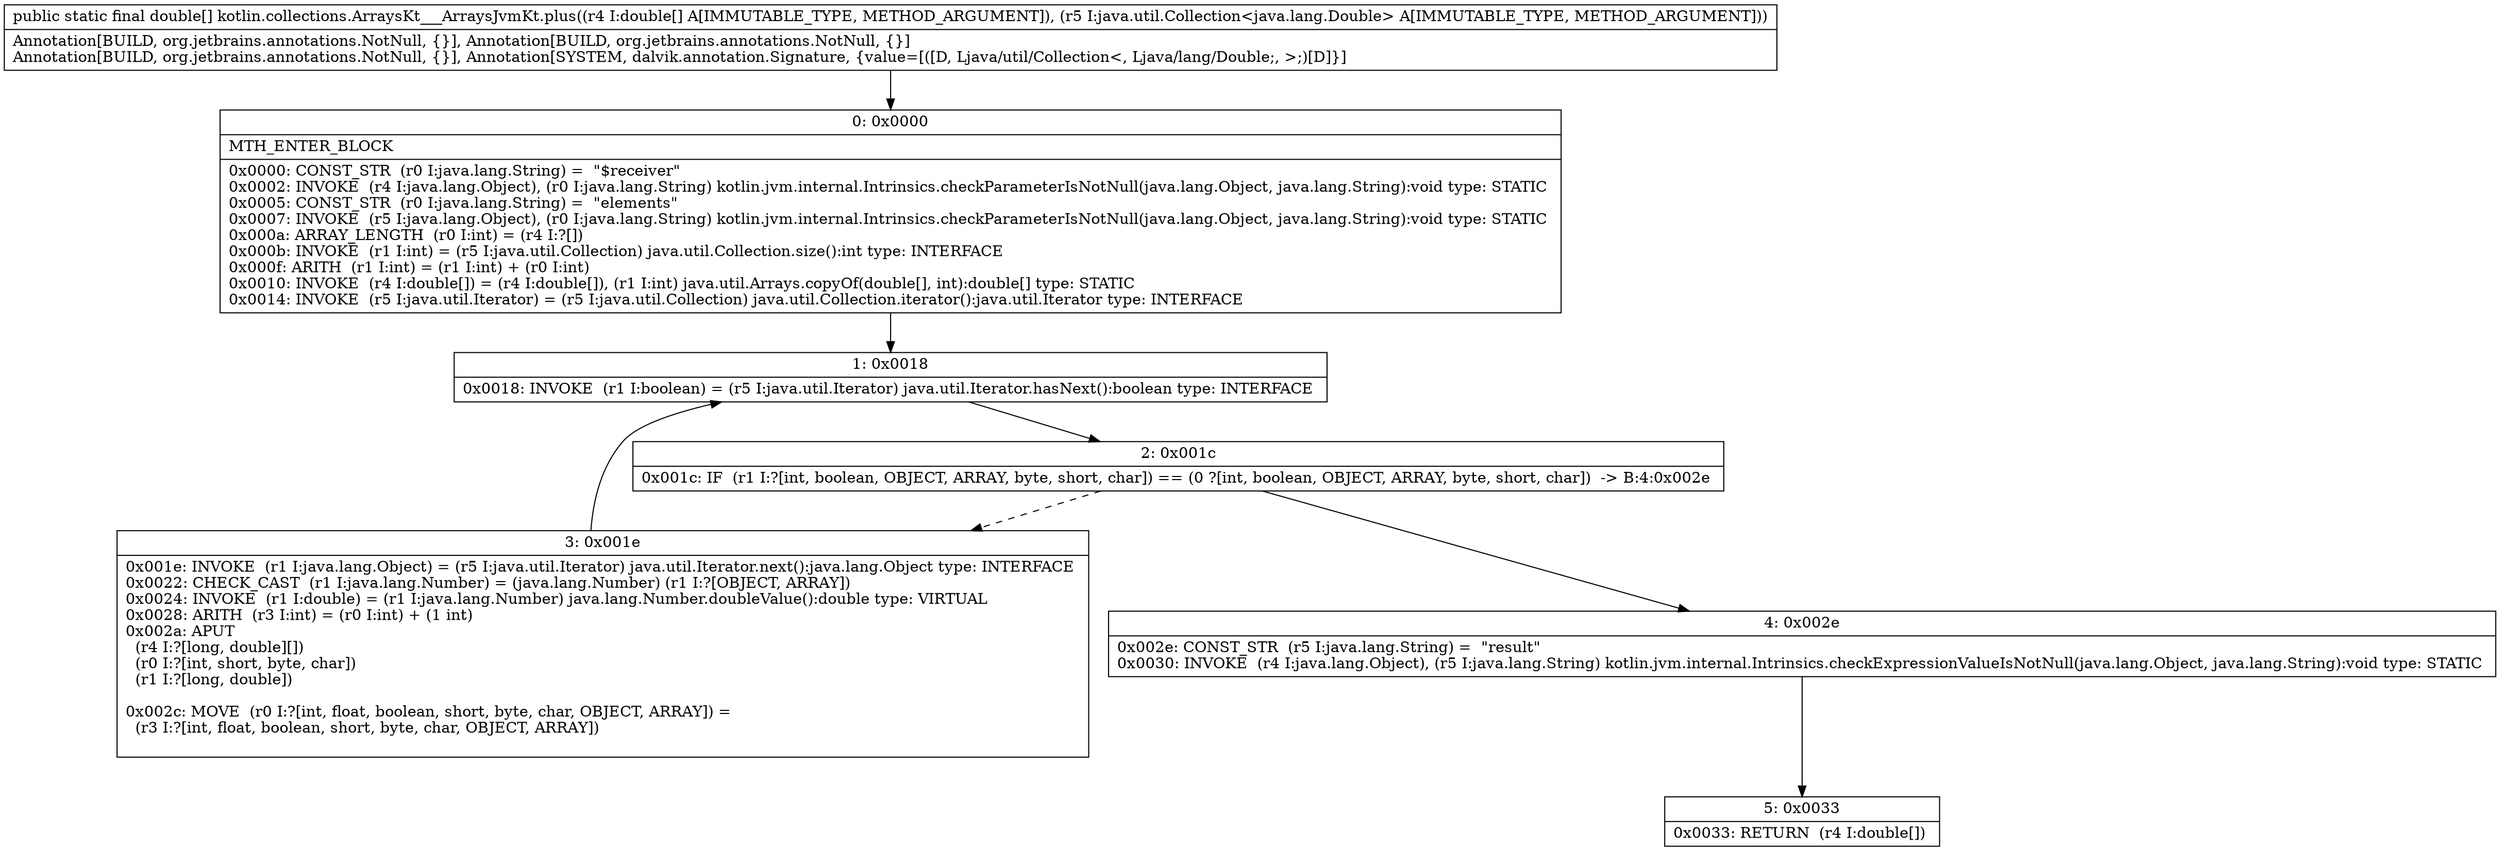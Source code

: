 digraph "CFG forkotlin.collections.ArraysKt___ArraysJvmKt.plus([DLjava\/util\/Collection;)[D" {
Node_0 [shape=record,label="{0\:\ 0x0000|MTH_ENTER_BLOCK\l|0x0000: CONST_STR  (r0 I:java.lang.String) =  \"$receiver\" \l0x0002: INVOKE  (r4 I:java.lang.Object), (r0 I:java.lang.String) kotlin.jvm.internal.Intrinsics.checkParameterIsNotNull(java.lang.Object, java.lang.String):void type: STATIC \l0x0005: CONST_STR  (r0 I:java.lang.String) =  \"elements\" \l0x0007: INVOKE  (r5 I:java.lang.Object), (r0 I:java.lang.String) kotlin.jvm.internal.Intrinsics.checkParameterIsNotNull(java.lang.Object, java.lang.String):void type: STATIC \l0x000a: ARRAY_LENGTH  (r0 I:int) = (r4 I:?[]) \l0x000b: INVOKE  (r1 I:int) = (r5 I:java.util.Collection) java.util.Collection.size():int type: INTERFACE \l0x000f: ARITH  (r1 I:int) = (r1 I:int) + (r0 I:int) \l0x0010: INVOKE  (r4 I:double[]) = (r4 I:double[]), (r1 I:int) java.util.Arrays.copyOf(double[], int):double[] type: STATIC \l0x0014: INVOKE  (r5 I:java.util.Iterator) = (r5 I:java.util.Collection) java.util.Collection.iterator():java.util.Iterator type: INTERFACE \l}"];
Node_1 [shape=record,label="{1\:\ 0x0018|0x0018: INVOKE  (r1 I:boolean) = (r5 I:java.util.Iterator) java.util.Iterator.hasNext():boolean type: INTERFACE \l}"];
Node_2 [shape=record,label="{2\:\ 0x001c|0x001c: IF  (r1 I:?[int, boolean, OBJECT, ARRAY, byte, short, char]) == (0 ?[int, boolean, OBJECT, ARRAY, byte, short, char])  \-\> B:4:0x002e \l}"];
Node_3 [shape=record,label="{3\:\ 0x001e|0x001e: INVOKE  (r1 I:java.lang.Object) = (r5 I:java.util.Iterator) java.util.Iterator.next():java.lang.Object type: INTERFACE \l0x0022: CHECK_CAST  (r1 I:java.lang.Number) = (java.lang.Number) (r1 I:?[OBJECT, ARRAY]) \l0x0024: INVOKE  (r1 I:double) = (r1 I:java.lang.Number) java.lang.Number.doubleValue():double type: VIRTUAL \l0x0028: ARITH  (r3 I:int) = (r0 I:int) + (1 int) \l0x002a: APUT  \l  (r4 I:?[long, double][])\l  (r0 I:?[int, short, byte, char])\l  (r1 I:?[long, double])\l \l0x002c: MOVE  (r0 I:?[int, float, boolean, short, byte, char, OBJECT, ARRAY]) = \l  (r3 I:?[int, float, boolean, short, byte, char, OBJECT, ARRAY])\l \l}"];
Node_4 [shape=record,label="{4\:\ 0x002e|0x002e: CONST_STR  (r5 I:java.lang.String) =  \"result\" \l0x0030: INVOKE  (r4 I:java.lang.Object), (r5 I:java.lang.String) kotlin.jvm.internal.Intrinsics.checkExpressionValueIsNotNull(java.lang.Object, java.lang.String):void type: STATIC \l}"];
Node_5 [shape=record,label="{5\:\ 0x0033|0x0033: RETURN  (r4 I:double[]) \l}"];
MethodNode[shape=record,label="{public static final double[] kotlin.collections.ArraysKt___ArraysJvmKt.plus((r4 I:double[] A[IMMUTABLE_TYPE, METHOD_ARGUMENT]), (r5 I:java.util.Collection\<java.lang.Double\> A[IMMUTABLE_TYPE, METHOD_ARGUMENT]))  | Annotation[BUILD, org.jetbrains.annotations.NotNull, \{\}], Annotation[BUILD, org.jetbrains.annotations.NotNull, \{\}]\lAnnotation[BUILD, org.jetbrains.annotations.NotNull, \{\}], Annotation[SYSTEM, dalvik.annotation.Signature, \{value=[([D, Ljava\/util\/Collection\<, Ljava\/lang\/Double;, \>;)[D]\}]\l}"];
MethodNode -> Node_0;
Node_0 -> Node_1;
Node_1 -> Node_2;
Node_2 -> Node_3[style=dashed];
Node_2 -> Node_4;
Node_3 -> Node_1;
Node_4 -> Node_5;
}

